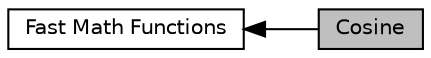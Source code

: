 digraph "Cosine"
{
  edge [fontname="Helvetica",fontsize="10",labelfontname="Helvetica",labelfontsize="10"];
  node [fontname="Helvetica",fontsize="10",shape=record];
  rankdir=LR;
  Node1 [label="Fast Math Functions",height=0.2,width=0.4,color="black", fillcolor="white", style="filled",URL="$group__group_fast_math.html",tooltip="This set of functions provides a fast approximation to sine, cosine, and square root. "];
  Node0 [label="Cosine",height=0.2,width=0.4,color="black", fillcolor="grey75", style="filled", fontcolor="black"];
  Node1->Node0 [shape=plaintext, dir="back", style="solid"];
}
